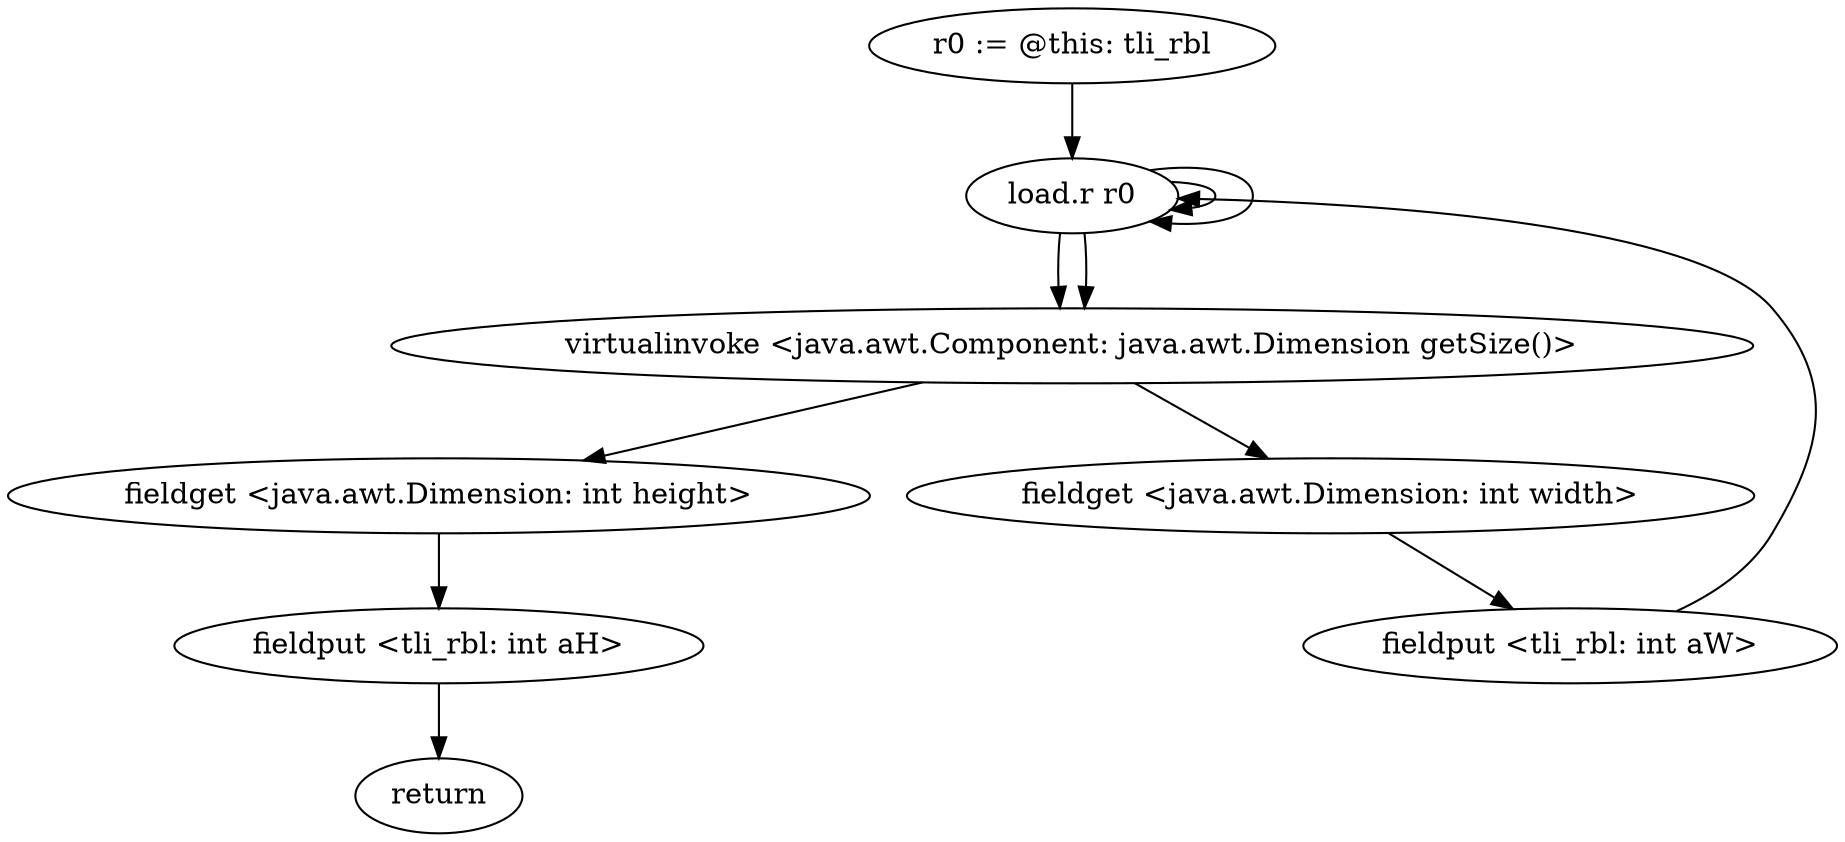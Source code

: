 digraph "" {
    "r0 := @this: tli_rbl"
    "load.r r0"
    "r0 := @this: tli_rbl"->"load.r r0";
    "load.r r0"->"load.r r0";
    "virtualinvoke <java.awt.Component: java.awt.Dimension getSize()>"
    "load.r r0"->"virtualinvoke <java.awt.Component: java.awt.Dimension getSize()>";
    "fieldget <java.awt.Dimension: int width>"
    "virtualinvoke <java.awt.Component: java.awt.Dimension getSize()>"->"fieldget <java.awt.Dimension: int width>";
    "fieldput <tli_rbl: int aW>"
    "fieldget <java.awt.Dimension: int width>"->"fieldput <tli_rbl: int aW>";
    "fieldput <tli_rbl: int aW>"->"load.r r0";
    "load.r r0"->"load.r r0";
    "load.r r0"->"virtualinvoke <java.awt.Component: java.awt.Dimension getSize()>";
    "fieldget <java.awt.Dimension: int height>"
    "virtualinvoke <java.awt.Component: java.awt.Dimension getSize()>"->"fieldget <java.awt.Dimension: int height>";
    "fieldput <tli_rbl: int aH>"
    "fieldget <java.awt.Dimension: int height>"->"fieldput <tli_rbl: int aH>";
    "return"
    "fieldput <tli_rbl: int aH>"->"return";
}
